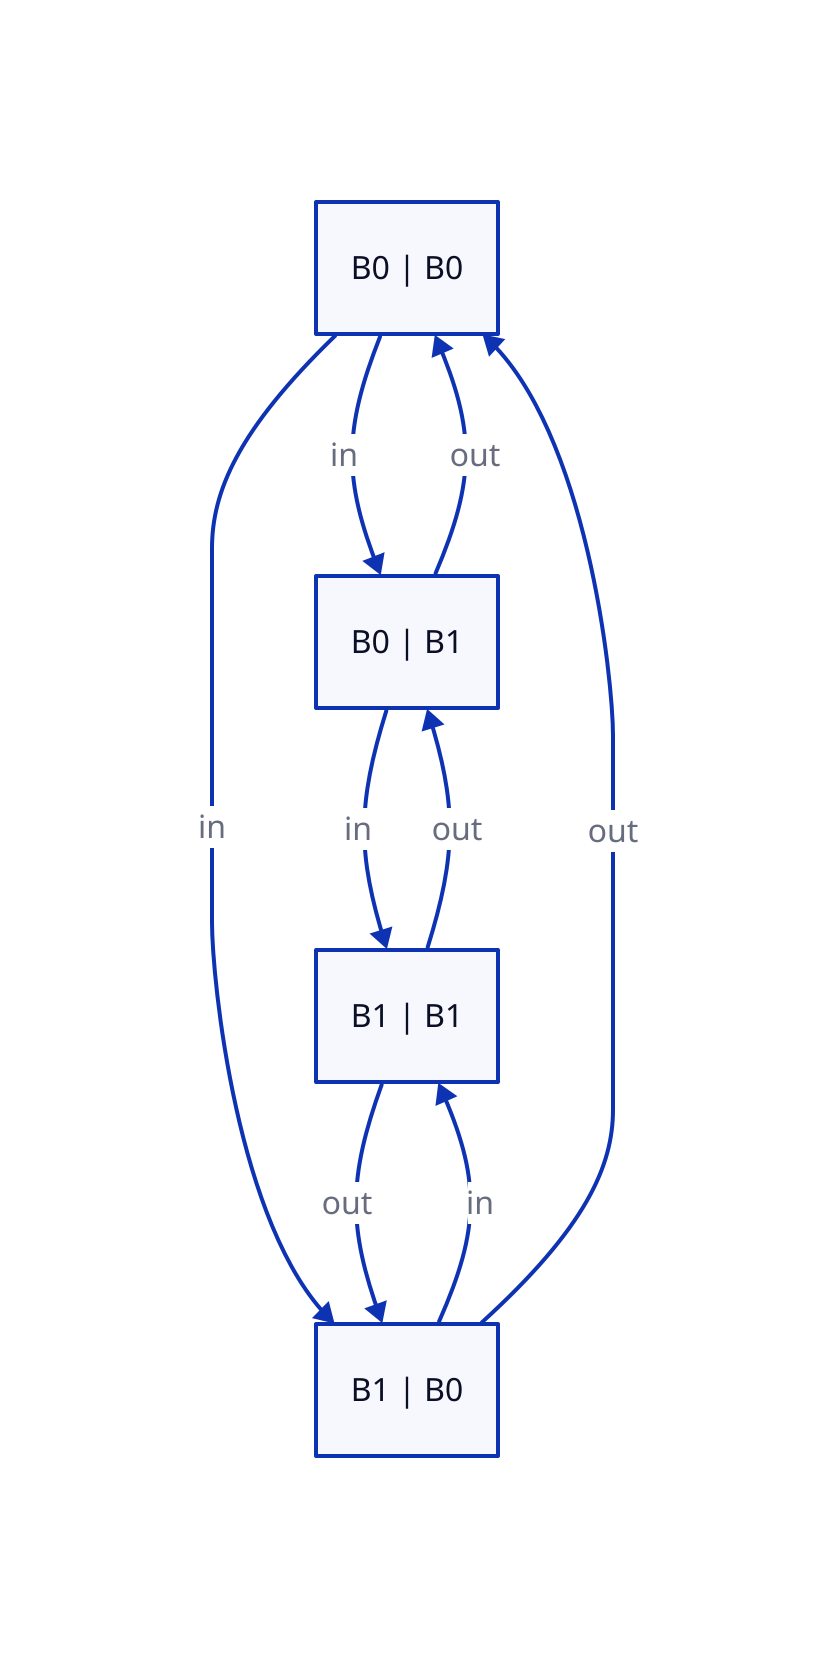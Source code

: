 A0: "B0 | B0"
A1: "B0 | B1"
A2: "B1 | B0"
A3: "B1 | B1"

A0 -> A1: "in"
A0 -> A2: "in"
A1 -> A3: "in"
A1 -> A0: "out"
A2 -> A3: "in"
A2 -> A0: "out"
A3 -> A1: "out"
A3 -> A2: "out"
